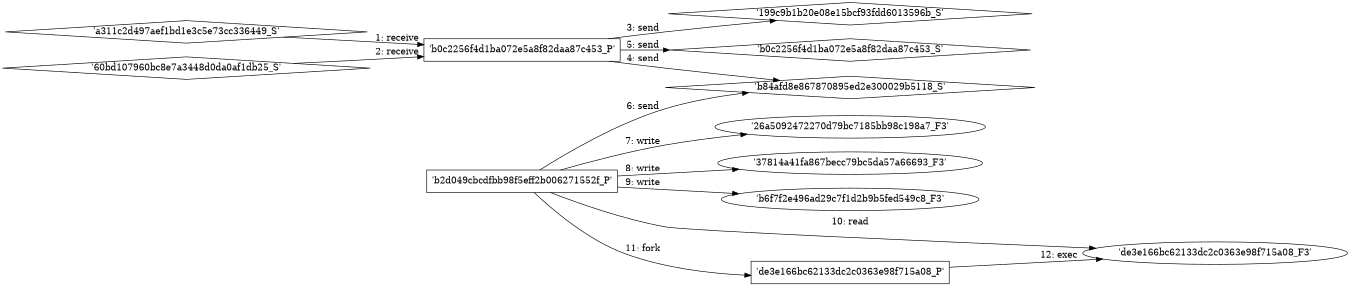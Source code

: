 digraph "D:\Learning\Paper\apt\基于CTI的攻击预警\Dataset\攻击图\ASGfromALLCTI\Threat Roundup for February 25 to March 4.dot" {
rankdir="LR"
size="9"
fixedsize="false"
splines="true"
nodesep=0.3
ranksep=0
fontsize=10
overlap="scalexy"
engine= "neato"
	"'b0c2256f4d1ba072e5a8f82daa87c453_P'" [node_type=Process shape=box]
	"'a311c2d497aef1bd1e3c5e73cc336449_S'" [node_type=Socket shape=diamond]
	"'a311c2d497aef1bd1e3c5e73cc336449_S'" -> "'b0c2256f4d1ba072e5a8f82daa87c453_P'" [label="1: receive"]
	"'b0c2256f4d1ba072e5a8f82daa87c453_P'" [node_type=Process shape=box]
	"'60bd107960bc8e7a3448d0da0af1db25_S'" [node_type=Socket shape=diamond]
	"'60bd107960bc8e7a3448d0da0af1db25_S'" -> "'b0c2256f4d1ba072e5a8f82daa87c453_P'" [label="2: receive"]
	"'199c9b1b20e08e15bcf93fdd6013596b_S'" [node_type=Socket shape=diamond]
	"'b0c2256f4d1ba072e5a8f82daa87c453_P'" [node_type=Process shape=box]
	"'b0c2256f4d1ba072e5a8f82daa87c453_P'" -> "'199c9b1b20e08e15bcf93fdd6013596b_S'" [label="3: send"]
	"'b84afd8e867870895ed2e300029b5118_S'" [node_type=Socket shape=diamond]
	"'b0c2256f4d1ba072e5a8f82daa87c453_P'" [node_type=Process shape=box]
	"'b0c2256f4d1ba072e5a8f82daa87c453_P'" -> "'b84afd8e867870895ed2e300029b5118_S'" [label="4: send"]
	"'b0c2256f4d1ba072e5a8f82daa87c453_S'" [node_type=Socket shape=diamond]
	"'b0c2256f4d1ba072e5a8f82daa87c453_P'" [node_type=Process shape=box]
	"'b0c2256f4d1ba072e5a8f82daa87c453_P'" -> "'b0c2256f4d1ba072e5a8f82daa87c453_S'" [label="5: send"]
	"'b84afd8e867870895ed2e300029b5118_S'" [node_type=Socket shape=diamond]
	"'b2d049cbcdfbb98f5eff2b006271552f_P'" [node_type=Process shape=box]
	"'b2d049cbcdfbb98f5eff2b006271552f_P'" -> "'b84afd8e867870895ed2e300029b5118_S'" [label="6: send"]
	"'26a5092472270d79bc7185bb98c198a7_F3'" [node_type=file shape=ellipse]
	"'b2d049cbcdfbb98f5eff2b006271552f_P'" [node_type=Process shape=box]
	"'b2d049cbcdfbb98f5eff2b006271552f_P'" -> "'26a5092472270d79bc7185bb98c198a7_F3'" [label="7: write"]
	"'37814a41fa867becc79bc5da57a66693_F3'" [node_type=file shape=ellipse]
	"'b2d049cbcdfbb98f5eff2b006271552f_P'" [node_type=Process shape=box]
	"'b2d049cbcdfbb98f5eff2b006271552f_P'" -> "'37814a41fa867becc79bc5da57a66693_F3'" [label="8: write"]
	"'b6f7f2e496ad29c7f1d2b9b5fed549c8_F3'" [node_type=file shape=ellipse]
	"'b2d049cbcdfbb98f5eff2b006271552f_P'" [node_type=Process shape=box]
	"'b2d049cbcdfbb98f5eff2b006271552f_P'" -> "'b6f7f2e496ad29c7f1d2b9b5fed549c8_F3'" [label="9: write"]
	"'de3e166bc62133dc2c0363e98f715a08_F3'" [node_type=file shape=ellipse]
	"'b2d049cbcdfbb98f5eff2b006271552f_P'" [node_type=Process shape=box]
	"'b2d049cbcdfbb98f5eff2b006271552f_P'" -> "'de3e166bc62133dc2c0363e98f715a08_F3'" [label="10: read"]
	"'b2d049cbcdfbb98f5eff2b006271552f_P'" [node_type=Process shape=box]
	"'de3e166bc62133dc2c0363e98f715a08_P'" [node_type=Process shape=box]
	"'b2d049cbcdfbb98f5eff2b006271552f_P'" -> "'de3e166bc62133dc2c0363e98f715a08_P'" [label="11: fork"]
	"'de3e166bc62133dc2c0363e98f715a08_P'" [node_type=Process shape=box]
	"'de3e166bc62133dc2c0363e98f715a08_F3'" [node_type=File shape=ellipse]
	"'de3e166bc62133dc2c0363e98f715a08_P'" -> "'de3e166bc62133dc2c0363e98f715a08_F3'" [label="12: exec"]
}
